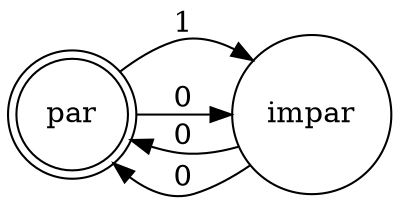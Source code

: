 digraph finite_state_machine {
	rankdir=LR;
	node [shape = doublecircle]; par ;
	node [shape = circle];
	impar -> par [ label = "0" ];
	impar -> par [ label = "0" ];
	par -> impar [ label = "1" ];
	par -> impar [ label = "0" ];
}
